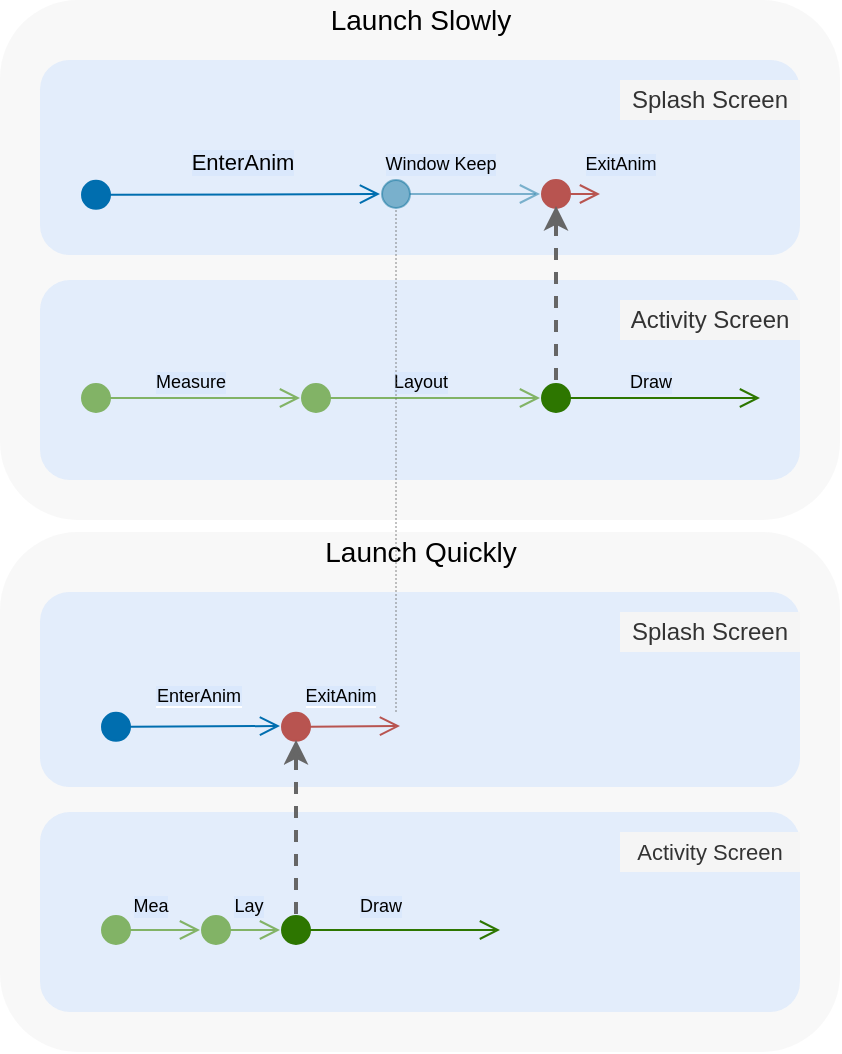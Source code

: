 <mxfile version="14.9.5" type="github">
  <diagram id="IcKA7xQaq5MA28Ch4QyI" name="Page-1">
    <mxGraphModel dx="759" dy="426" grid="1" gridSize="10" guides="1" tooltips="1" connect="1" arrows="1" fold="1" page="1" pageScale="1" pageWidth="827" pageHeight="1169" math="0" shadow="0">
      <root>
        <mxCell id="0" />
        <mxCell id="1" parent="0" />
        <mxCell id="fTS3_i2XzotSO6842U6D-52" value="" style="rounded=1;whiteSpace=wrap;html=1;shadow=0;glass=0;sketch=0;opacity=70;fillColor=#f5f5f5;fontColor=#333333;strokeColor=none;" vertex="1" parent="1">
          <mxGeometry x="170" y="596" width="420" height="260" as="geometry" />
        </mxCell>
        <mxCell id="fTS3_i2XzotSO6842U6D-53" value="&lt;span style=&quot;font-size: 14px&quot;&gt;Launch Quickly&lt;/span&gt;" style="text;html=1;strokeColor=none;fillColor=none;align=center;verticalAlign=middle;whiteSpace=wrap;rounded=0;" vertex="1" parent="1">
          <mxGeometry x="304.66" y="596" width="150.68" height="20" as="geometry" />
        </mxCell>
        <mxCell id="fTS3_i2XzotSO6842U6D-50" value="" style="rounded=1;whiteSpace=wrap;html=1;shadow=0;glass=0;sketch=0;opacity=70;fillColor=#f5f5f5;fontColor=#333333;strokeColor=none;" vertex="1" parent="1">
          <mxGeometry x="170" y="330" width="420" height="260" as="geometry" />
        </mxCell>
        <mxCell id="fTS3_i2XzotSO6842U6D-16" value="" style="rounded=1;whiteSpace=wrap;html=1;shadow=0;glass=0;sketch=0;opacity=70;fillColor=#dae8fc;strokeColor=none;" vertex="1" parent="1">
          <mxGeometry x="190" y="470" width="380" height="100" as="geometry" />
        </mxCell>
        <mxCell id="fTS3_i2XzotSO6842U6D-22" value="Draw" style="html=1;verticalAlign=bottom;startArrow=circle;startFill=1;endArrow=open;startSize=6;endSize=8;fontSize=9;fillColor=#60a917;strokeColor=#2D7600;horizontal=1;labelBackgroundColor=#DAE8FC;" edge="1" parent="1">
          <mxGeometry width="80" relative="1" as="geometry">
            <mxPoint x="440" y="529" as="sourcePoint" />
            <mxPoint x="550" y="529" as="targetPoint" />
          </mxGeometry>
        </mxCell>
        <mxCell id="fTS3_i2XzotSO6842U6D-23" value="&lt;font style=&quot;font-size: 12px&quot;&gt;Activity Screen&lt;/font&gt;" style="text;html=1;fillColor=#f5f5f5;align=center;verticalAlign=middle;whiteSpace=wrap;rounded=0;fontColor=#333333;" vertex="1" parent="1">
          <mxGeometry x="480" y="480" width="90" height="20" as="geometry" />
        </mxCell>
        <mxCell id="fTS3_i2XzotSO6842U6D-24" value="Measure" style="html=1;verticalAlign=bottom;startArrow=circle;startFill=1;endArrow=open;startSize=6;endSize=8;fontSize=9;fillColor=#d5e8d4;strokeColor=#82b366;labelBackgroundColor=#DAE8FC;" edge="1" parent="1">
          <mxGeometry width="80" relative="1" as="geometry">
            <mxPoint x="210" y="529" as="sourcePoint" />
            <mxPoint x="320" y="529" as="targetPoint" />
          </mxGeometry>
        </mxCell>
        <mxCell id="fTS3_i2XzotSO6842U6D-25" value="Layout" style="html=1;verticalAlign=bottom;startArrow=circle;startFill=1;endArrow=open;startSize=6;endSize=8;fontSize=9;fillColor=#d5e8d4;strokeColor=#82b366;labelBackgroundColor=#DAE8FC;" edge="1" parent="1">
          <mxGeometry width="80" relative="1" as="geometry">
            <mxPoint x="320" y="529" as="sourcePoint" />
            <mxPoint x="440" y="529" as="targetPoint" />
          </mxGeometry>
        </mxCell>
        <mxCell id="fTS3_i2XzotSO6842U6D-30" value="" style="rounded=1;whiteSpace=wrap;html=1;shadow=0;glass=0;sketch=0;opacity=70;fillColor=#dae8fc;strokeColor=none;" vertex="1" parent="1">
          <mxGeometry x="190" y="360" width="380" height="97.46" as="geometry" />
        </mxCell>
        <mxCell id="fTS3_i2XzotSO6842U6D-31" value="&lt;font style=&quot;font-size: 11px&quot;&gt;EnterAnim&lt;/font&gt;" style="html=1;verticalAlign=bottom;startArrow=circle;startFill=1;endArrow=open;startSize=6;endSize=8;fontSize=9;fillColor=#1ba1e2;strokeColor=#006EAF;labelBackgroundColor=#DAE8FC;" edge="1" parent="1">
          <mxGeometry x="0.077" y="7" width="80" relative="1" as="geometry">
            <mxPoint x="210" y="427.46" as="sourcePoint" />
            <mxPoint x="360" y="427" as="targetPoint" />
            <mxPoint as="offset" />
          </mxGeometry>
        </mxCell>
        <mxCell id="fTS3_i2XzotSO6842U6D-33" value="ExitAnim" style="html=1;verticalAlign=bottom;startArrow=circle;startFill=1;endArrow=open;startSize=6;endSize=8;fontSize=9;fillColor=#f8cecc;strokeColor=#b85450;labelBackgroundColor=#DAE8FC;gradientColor=#ea6b66;" edge="1" parent="1">
          <mxGeometry x="1" y="12" width="80" relative="1" as="geometry">
            <mxPoint x="440" y="427" as="sourcePoint" />
            <mxPoint x="470" y="427" as="targetPoint" />
            <mxPoint x="10" y="5" as="offset" />
          </mxGeometry>
        </mxCell>
        <mxCell id="fTS3_i2XzotSO6842U6D-35" value="&lt;font style=&quot;font-size: 12px&quot;&gt;Splash Screen&lt;/font&gt;" style="text;html=1;fillColor=#f5f5f5;align=center;verticalAlign=middle;whiteSpace=wrap;rounded=0;fontColor=#333333;" vertex="1" parent="1">
          <mxGeometry x="480" y="370" width="90" height="20" as="geometry" />
        </mxCell>
        <mxCell id="fTS3_i2XzotSO6842U6D-36" value="" style="rounded=1;whiteSpace=wrap;html=1;shadow=0;glass=0;sketch=0;opacity=70;fillColor=#dae8fc;strokeColor=none;" vertex="1" parent="1">
          <mxGeometry x="190" y="736" width="380" height="100" as="geometry" />
        </mxCell>
        <mxCell id="fTS3_i2XzotSO6842U6D-37" value="Draw" style="html=1;verticalAlign=bottom;startArrow=circle;startFill=1;endArrow=open;startSize=6;endSize=8;fontSize=9;fillColor=#60a917;strokeColor=#2D7600;labelBackgroundColor=#DAE8FC;" edge="1" parent="1">
          <mxGeometry x="-0.091" y="4" width="80" relative="1" as="geometry">
            <mxPoint x="310" y="795" as="sourcePoint" />
            <mxPoint x="420" y="795" as="targetPoint" />
            <mxPoint as="offset" />
          </mxGeometry>
        </mxCell>
        <mxCell id="fTS3_i2XzotSO6842U6D-38" value="&lt;font style=&quot;font-size: 11px&quot;&gt;Activity Screen&lt;/font&gt;" style="text;html=1;fillColor=#f5f5f5;align=center;verticalAlign=middle;whiteSpace=wrap;rounded=0;fontColor=#333333;" vertex="1" parent="1">
          <mxGeometry x="480" y="746" width="90" height="20" as="geometry" />
        </mxCell>
        <mxCell id="fTS3_i2XzotSO6842U6D-41" value="" style="rounded=1;whiteSpace=wrap;html=1;shadow=0;glass=0;sketch=0;opacity=70;fillColor=#dae8fc;strokeColor=none;" vertex="1" parent="1">
          <mxGeometry x="190" y="626" width="380" height="97.46" as="geometry" />
        </mxCell>
        <mxCell id="fTS3_i2XzotSO6842U6D-42" value="&lt;span style=&quot;background-color: rgb(218 , 232 , 252)&quot;&gt;EnterAnim&lt;/span&gt;" style="html=1;verticalAlign=bottom;startArrow=circle;startFill=1;endArrow=open;startSize=6;endSize=8;fontSize=9;fillColor=#1ba1e2;strokeColor=#006EAF;" edge="1" parent="1">
          <mxGeometry x="0.091" y="7" width="80" relative="1" as="geometry">
            <mxPoint x="220" y="693.46" as="sourcePoint" />
            <mxPoint x="310" y="693" as="targetPoint" />
            <mxPoint as="offset" />
          </mxGeometry>
        </mxCell>
        <mxCell id="fTS3_i2XzotSO6842U6D-44" value="&lt;span style=&quot;background-color: rgb(218 , 232 , 252)&quot;&gt;ExitAnim&lt;/span&gt;" style="html=1;verticalAlign=bottom;startArrow=circle;startFill=1;endArrow=open;startSize=6;endSize=8;fontSize=9;fillColor=#f8cecc;strokeColor=#b85450;gradientColor=#ea6b66;" edge="1" parent="1">
          <mxGeometry x="0.002" y="7" width="80" relative="1" as="geometry">
            <mxPoint x="310" y="693.46" as="sourcePoint" />
            <mxPoint x="370" y="693" as="targetPoint" />
            <mxPoint as="offset" />
          </mxGeometry>
        </mxCell>
        <mxCell id="fTS3_i2XzotSO6842U6D-46" value="&lt;font style=&quot;font-size: 12px&quot;&gt;Splash Screen&lt;/font&gt;" style="text;html=1;fillColor=#f5f5f5;align=center;verticalAlign=middle;whiteSpace=wrap;rounded=0;fontColor=#333333;" vertex="1" parent="1">
          <mxGeometry x="480" y="636" width="90" height="20" as="geometry" />
        </mxCell>
        <mxCell id="fTS3_i2XzotSO6842U6D-51" value="&lt;span style=&quot;font-size: 14px&quot;&gt;Launch Slowly&lt;/span&gt;" style="text;html=1;strokeColor=none;fillColor=none;align=center;verticalAlign=middle;whiteSpace=wrap;rounded=0;" vertex="1" parent="1">
          <mxGeometry x="304.66" y="330" width="150.68" height="20" as="geometry" />
        </mxCell>
        <mxCell id="fTS3_i2XzotSO6842U6D-55" value="Lay" style="html=1;verticalAlign=bottom;startArrow=circle;startFill=1;endArrow=open;startSize=6;endSize=8;fontSize=9;fillColor=#d5e8d4;strokeColor=#82b366;labelBackgroundColor=#DAE8FC;" edge="1" parent="1">
          <mxGeometry x="0.2" y="4" width="80" relative="1" as="geometry">
            <mxPoint x="270" y="795" as="sourcePoint" />
            <mxPoint x="310" y="795" as="targetPoint" />
            <Array as="points" />
            <mxPoint as="offset" />
          </mxGeometry>
        </mxCell>
        <mxCell id="fTS3_i2XzotSO6842U6D-56" value="Mea" style="html=1;verticalAlign=bottom;startArrow=circle;startFill=1;endArrow=open;startSize=6;endSize=8;fontSize=9;fillColor=#d5e8d4;strokeColor=#82b366;labelBackgroundColor=#DAE8FC;" edge="1" parent="1">
          <mxGeometry y="4" width="80" relative="1" as="geometry">
            <mxPoint x="220" y="795" as="sourcePoint" />
            <mxPoint x="270" y="795" as="targetPoint" />
            <mxPoint as="offset" />
          </mxGeometry>
        </mxCell>
        <mxCell id="fTS3_i2XzotSO6842U6D-59" value="" style="endArrow=classic;html=1;labelBackgroundColor=#DAE8FC;fontSize=9;dashed=1;strokeWidth=2;fillColor=#f5f5f5;strokeColor=#666666;gradientColor=#b3b3b3;" edge="1" parent="1">
          <mxGeometry width="50" height="50" relative="1" as="geometry">
            <mxPoint x="448" y="520" as="sourcePoint" />
            <mxPoint x="448" y="433" as="targetPoint" />
          </mxGeometry>
        </mxCell>
        <mxCell id="fTS3_i2XzotSO6842U6D-60" value="" style="endArrow=classic;html=1;labelBackgroundColor=#DAE8FC;fontSize=9;dashed=1;strokeWidth=2;fillColor=#f5f5f5;strokeColor=#666666;gradientColor=#b3b3b3;" edge="1" parent="1">
          <mxGeometry width="50" height="50" relative="1" as="geometry">
            <mxPoint x="318" y="787" as="sourcePoint" />
            <mxPoint x="318" y="700" as="targetPoint" />
          </mxGeometry>
        </mxCell>
        <mxCell id="fTS3_i2XzotSO6842U6D-62" value="" style="endArrow=none;dashed=1;html=1;strokeWidth=1;labelBackgroundColor=#DAE8FC;fontSize=9;fillColor=#f5f5f5;strokeColor=#666666;dashPattern=1 1;gradientColor=#b3b3b3;opacity=40;" edge="1" parent="1">
          <mxGeometry width="50" height="50" relative="1" as="geometry">
            <mxPoint x="368" y="686" as="sourcePoint" />
            <mxPoint x="368" y="434" as="targetPoint" />
          </mxGeometry>
        </mxCell>
        <mxCell id="fTS3_i2XzotSO6842U6D-34" value="Window Keep" style="html=1;verticalAlign=bottom;startArrow=circle;startFill=1;endArrow=open;startSize=6;endSize=8;fontSize=9;fillColor=#b1ddf0;strokeColor=#10739e;opacity=50;labelBackgroundColor=#DAE8FC;" edge="1" parent="1">
          <mxGeometry x="-0.25" y="7" width="80" relative="1" as="geometry">
            <mxPoint x="360" y="427" as="sourcePoint" />
            <mxPoint x="440" y="427" as="targetPoint" />
            <mxPoint as="offset" />
          </mxGeometry>
        </mxCell>
      </root>
    </mxGraphModel>
  </diagram>
</mxfile>
